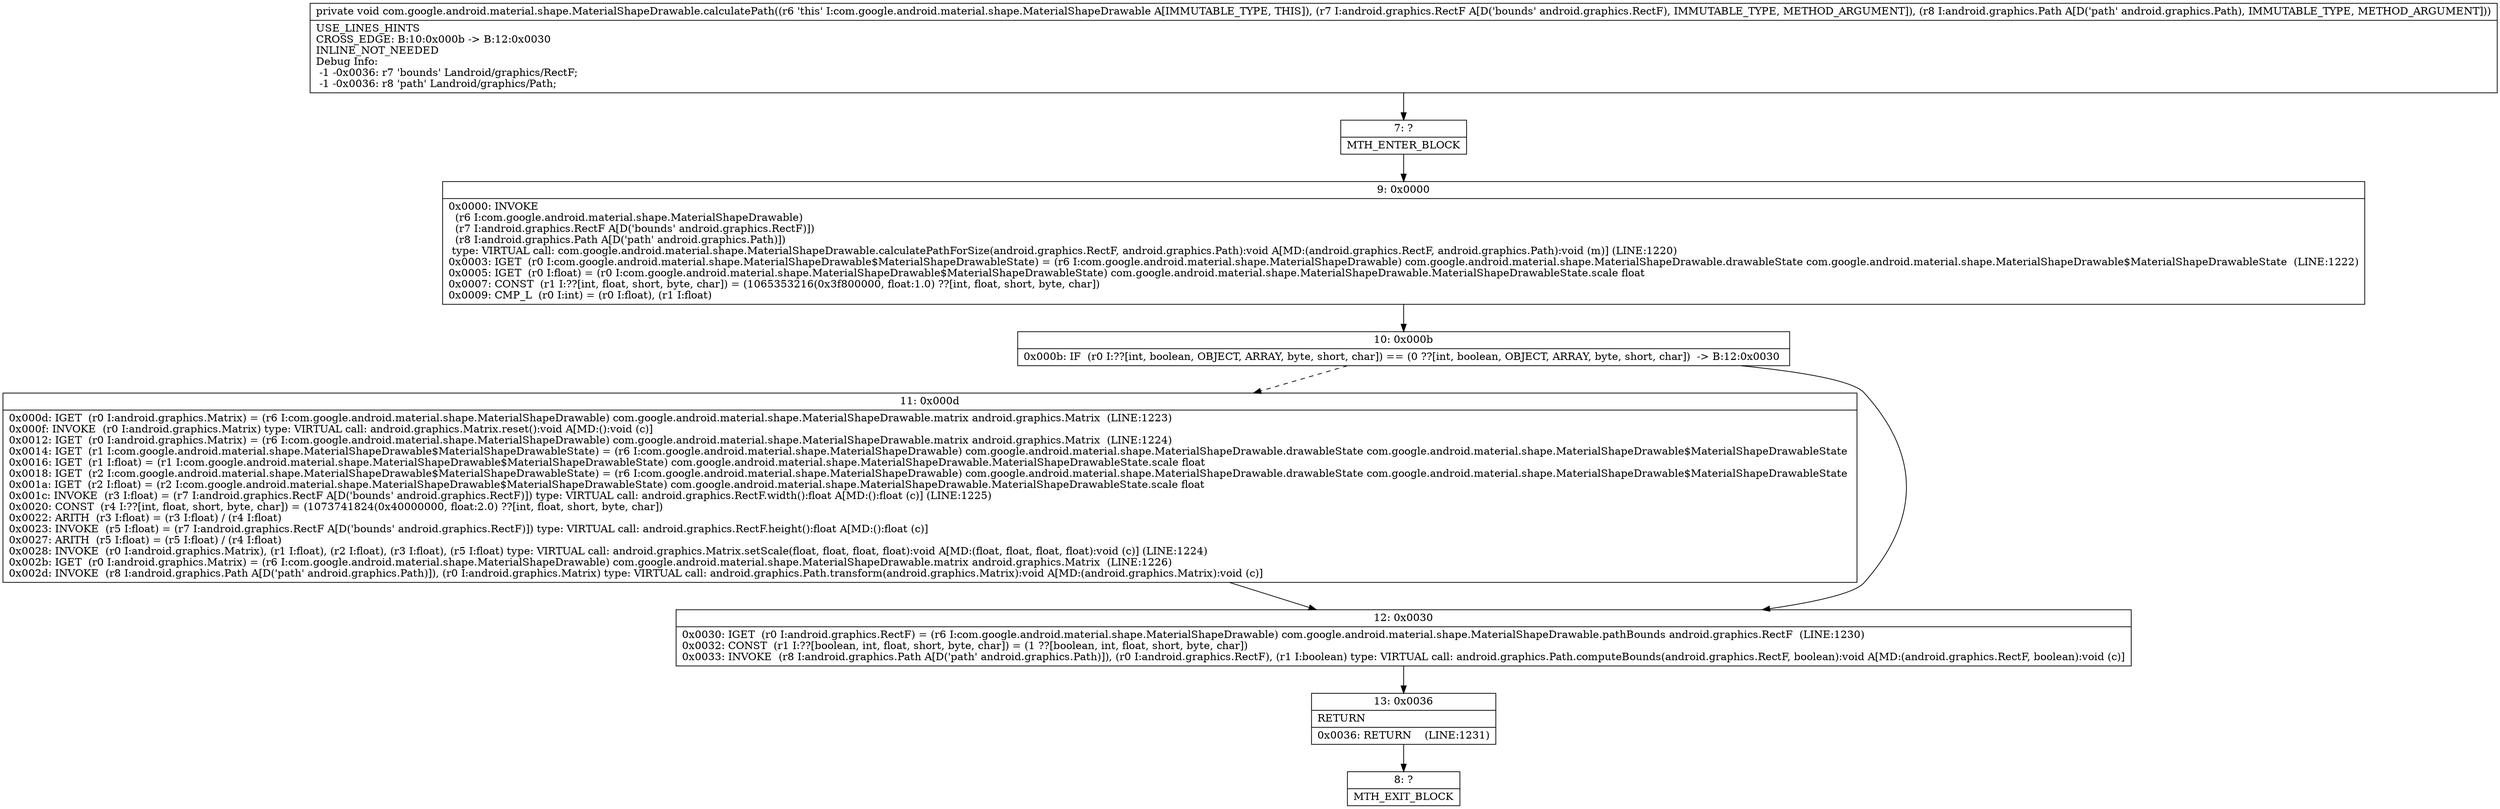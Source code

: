 digraph "CFG forcom.google.android.material.shape.MaterialShapeDrawable.calculatePath(Landroid\/graphics\/RectF;Landroid\/graphics\/Path;)V" {
Node_7 [shape=record,label="{7\:\ ?|MTH_ENTER_BLOCK\l}"];
Node_9 [shape=record,label="{9\:\ 0x0000|0x0000: INVOKE  \l  (r6 I:com.google.android.material.shape.MaterialShapeDrawable)\l  (r7 I:android.graphics.RectF A[D('bounds' android.graphics.RectF)])\l  (r8 I:android.graphics.Path A[D('path' android.graphics.Path)])\l type: VIRTUAL call: com.google.android.material.shape.MaterialShapeDrawable.calculatePathForSize(android.graphics.RectF, android.graphics.Path):void A[MD:(android.graphics.RectF, android.graphics.Path):void (m)] (LINE:1220)\l0x0003: IGET  (r0 I:com.google.android.material.shape.MaterialShapeDrawable$MaterialShapeDrawableState) = (r6 I:com.google.android.material.shape.MaterialShapeDrawable) com.google.android.material.shape.MaterialShapeDrawable.drawableState com.google.android.material.shape.MaterialShapeDrawable$MaterialShapeDrawableState  (LINE:1222)\l0x0005: IGET  (r0 I:float) = (r0 I:com.google.android.material.shape.MaterialShapeDrawable$MaterialShapeDrawableState) com.google.android.material.shape.MaterialShapeDrawable.MaterialShapeDrawableState.scale float \l0x0007: CONST  (r1 I:??[int, float, short, byte, char]) = (1065353216(0x3f800000, float:1.0) ??[int, float, short, byte, char]) \l0x0009: CMP_L  (r0 I:int) = (r0 I:float), (r1 I:float) \l}"];
Node_10 [shape=record,label="{10\:\ 0x000b|0x000b: IF  (r0 I:??[int, boolean, OBJECT, ARRAY, byte, short, char]) == (0 ??[int, boolean, OBJECT, ARRAY, byte, short, char])  \-\> B:12:0x0030 \l}"];
Node_11 [shape=record,label="{11\:\ 0x000d|0x000d: IGET  (r0 I:android.graphics.Matrix) = (r6 I:com.google.android.material.shape.MaterialShapeDrawable) com.google.android.material.shape.MaterialShapeDrawable.matrix android.graphics.Matrix  (LINE:1223)\l0x000f: INVOKE  (r0 I:android.graphics.Matrix) type: VIRTUAL call: android.graphics.Matrix.reset():void A[MD:():void (c)]\l0x0012: IGET  (r0 I:android.graphics.Matrix) = (r6 I:com.google.android.material.shape.MaterialShapeDrawable) com.google.android.material.shape.MaterialShapeDrawable.matrix android.graphics.Matrix  (LINE:1224)\l0x0014: IGET  (r1 I:com.google.android.material.shape.MaterialShapeDrawable$MaterialShapeDrawableState) = (r6 I:com.google.android.material.shape.MaterialShapeDrawable) com.google.android.material.shape.MaterialShapeDrawable.drawableState com.google.android.material.shape.MaterialShapeDrawable$MaterialShapeDrawableState \l0x0016: IGET  (r1 I:float) = (r1 I:com.google.android.material.shape.MaterialShapeDrawable$MaterialShapeDrawableState) com.google.android.material.shape.MaterialShapeDrawable.MaterialShapeDrawableState.scale float \l0x0018: IGET  (r2 I:com.google.android.material.shape.MaterialShapeDrawable$MaterialShapeDrawableState) = (r6 I:com.google.android.material.shape.MaterialShapeDrawable) com.google.android.material.shape.MaterialShapeDrawable.drawableState com.google.android.material.shape.MaterialShapeDrawable$MaterialShapeDrawableState \l0x001a: IGET  (r2 I:float) = (r2 I:com.google.android.material.shape.MaterialShapeDrawable$MaterialShapeDrawableState) com.google.android.material.shape.MaterialShapeDrawable.MaterialShapeDrawableState.scale float \l0x001c: INVOKE  (r3 I:float) = (r7 I:android.graphics.RectF A[D('bounds' android.graphics.RectF)]) type: VIRTUAL call: android.graphics.RectF.width():float A[MD:():float (c)] (LINE:1225)\l0x0020: CONST  (r4 I:??[int, float, short, byte, char]) = (1073741824(0x40000000, float:2.0) ??[int, float, short, byte, char]) \l0x0022: ARITH  (r3 I:float) = (r3 I:float) \/ (r4 I:float) \l0x0023: INVOKE  (r5 I:float) = (r7 I:android.graphics.RectF A[D('bounds' android.graphics.RectF)]) type: VIRTUAL call: android.graphics.RectF.height():float A[MD:():float (c)]\l0x0027: ARITH  (r5 I:float) = (r5 I:float) \/ (r4 I:float) \l0x0028: INVOKE  (r0 I:android.graphics.Matrix), (r1 I:float), (r2 I:float), (r3 I:float), (r5 I:float) type: VIRTUAL call: android.graphics.Matrix.setScale(float, float, float, float):void A[MD:(float, float, float, float):void (c)] (LINE:1224)\l0x002b: IGET  (r0 I:android.graphics.Matrix) = (r6 I:com.google.android.material.shape.MaterialShapeDrawable) com.google.android.material.shape.MaterialShapeDrawable.matrix android.graphics.Matrix  (LINE:1226)\l0x002d: INVOKE  (r8 I:android.graphics.Path A[D('path' android.graphics.Path)]), (r0 I:android.graphics.Matrix) type: VIRTUAL call: android.graphics.Path.transform(android.graphics.Matrix):void A[MD:(android.graphics.Matrix):void (c)]\l}"];
Node_12 [shape=record,label="{12\:\ 0x0030|0x0030: IGET  (r0 I:android.graphics.RectF) = (r6 I:com.google.android.material.shape.MaterialShapeDrawable) com.google.android.material.shape.MaterialShapeDrawable.pathBounds android.graphics.RectF  (LINE:1230)\l0x0032: CONST  (r1 I:??[boolean, int, float, short, byte, char]) = (1 ??[boolean, int, float, short, byte, char]) \l0x0033: INVOKE  (r8 I:android.graphics.Path A[D('path' android.graphics.Path)]), (r0 I:android.graphics.RectF), (r1 I:boolean) type: VIRTUAL call: android.graphics.Path.computeBounds(android.graphics.RectF, boolean):void A[MD:(android.graphics.RectF, boolean):void (c)]\l}"];
Node_13 [shape=record,label="{13\:\ 0x0036|RETURN\l|0x0036: RETURN    (LINE:1231)\l}"];
Node_8 [shape=record,label="{8\:\ ?|MTH_EXIT_BLOCK\l}"];
MethodNode[shape=record,label="{private void com.google.android.material.shape.MaterialShapeDrawable.calculatePath((r6 'this' I:com.google.android.material.shape.MaterialShapeDrawable A[IMMUTABLE_TYPE, THIS]), (r7 I:android.graphics.RectF A[D('bounds' android.graphics.RectF), IMMUTABLE_TYPE, METHOD_ARGUMENT]), (r8 I:android.graphics.Path A[D('path' android.graphics.Path), IMMUTABLE_TYPE, METHOD_ARGUMENT]))  | USE_LINES_HINTS\lCROSS_EDGE: B:10:0x000b \-\> B:12:0x0030\lINLINE_NOT_NEEDED\lDebug Info:\l  \-1 \-0x0036: r7 'bounds' Landroid\/graphics\/RectF;\l  \-1 \-0x0036: r8 'path' Landroid\/graphics\/Path;\l}"];
MethodNode -> Node_7;Node_7 -> Node_9;
Node_9 -> Node_10;
Node_10 -> Node_11[style=dashed];
Node_10 -> Node_12;
Node_11 -> Node_12;
Node_12 -> Node_13;
Node_13 -> Node_8;
}

